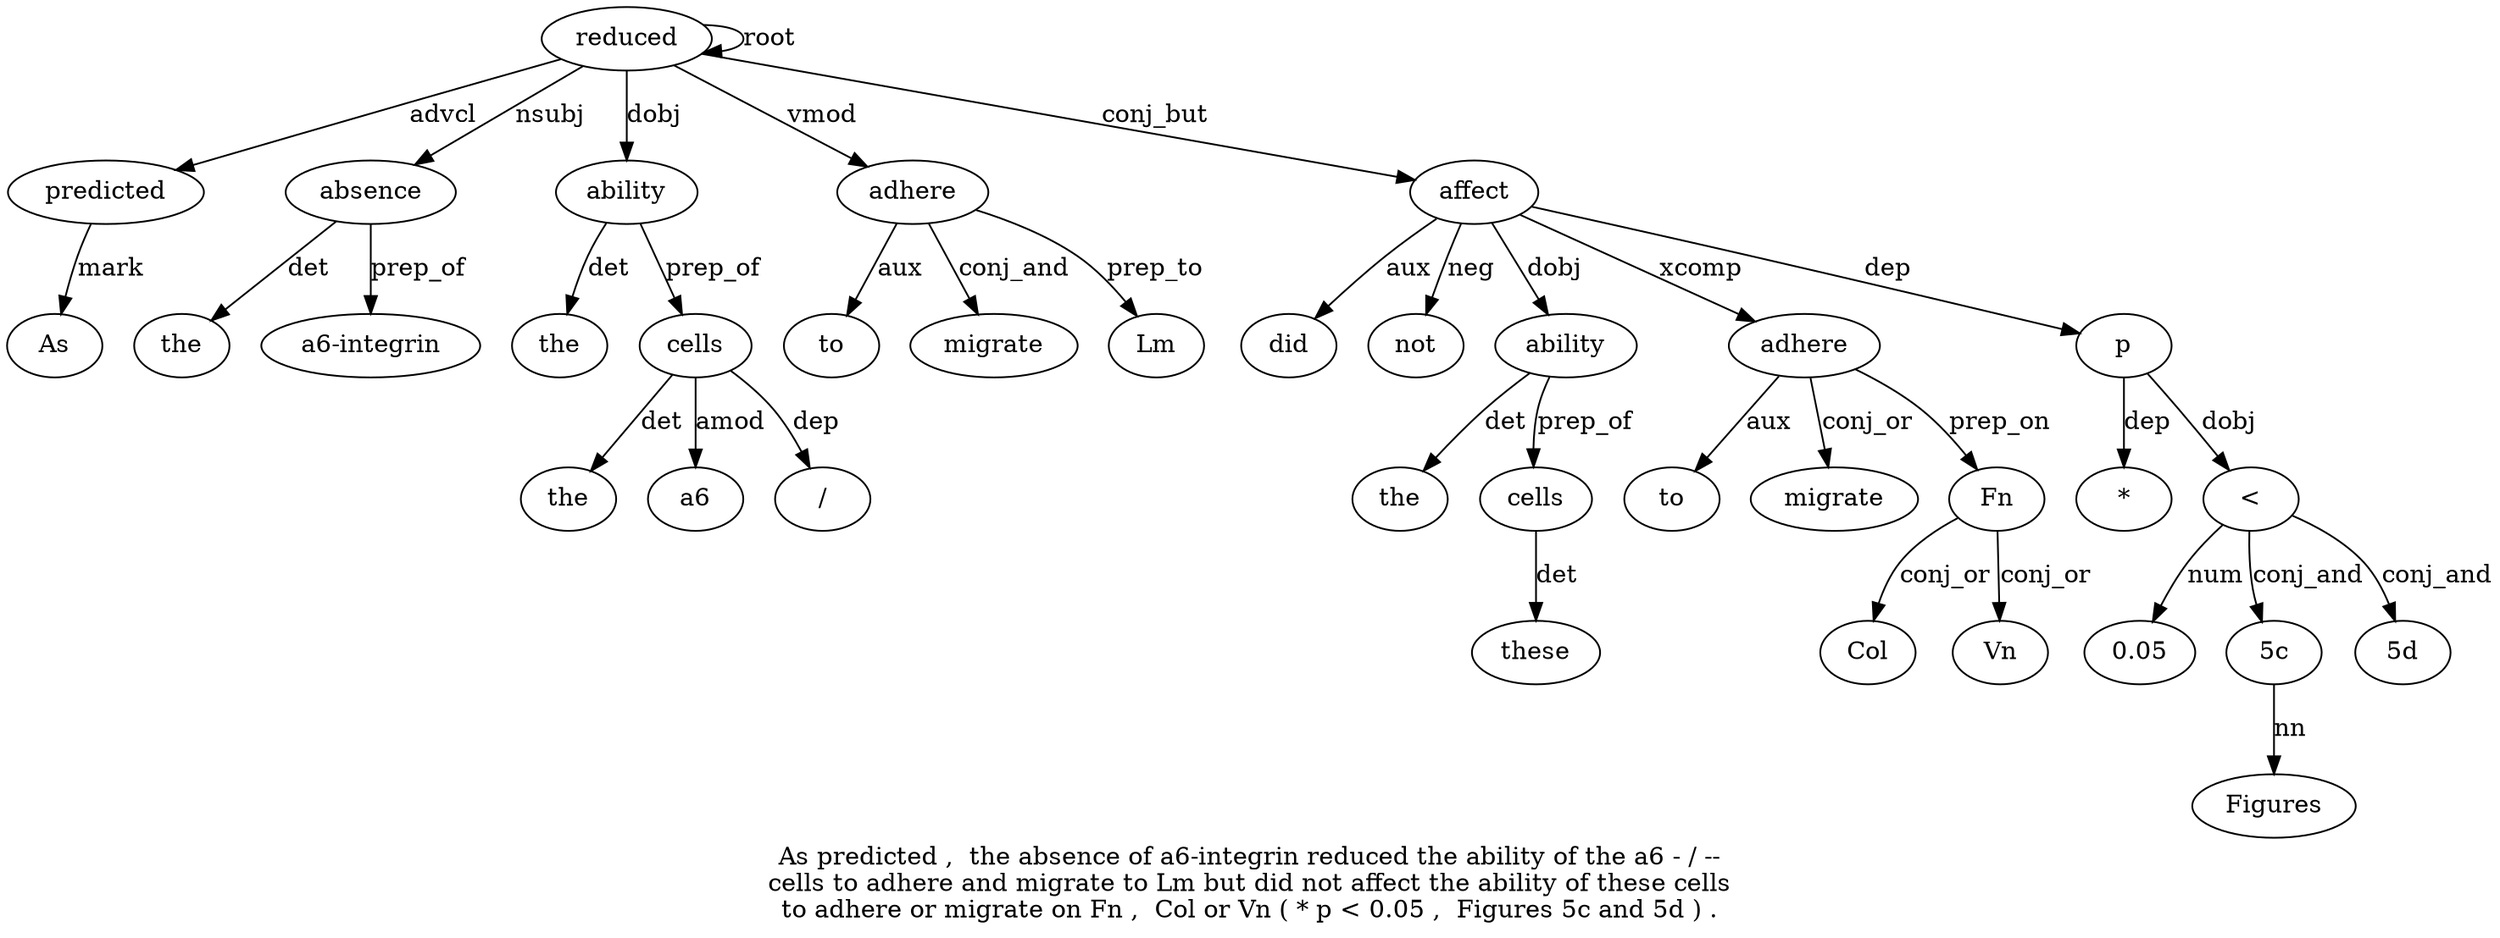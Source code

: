 digraph "As predicted ,  the absence of a6-integrin reduced the ability of the a6 - / -- cells to adhere and migrate to Lm but did not affect the ability of these cells to adhere or migrate on Fn ,  Col or Vn ( * p < 0.05 ,  Figures 5c and 5d ) ." {
label="As predicted ,  the absence of a6-integrin reduced the ability of the a6 - / --
cells to adhere and migrate to Lm but did not affect the ability of these cells
to adhere or migrate on Fn ,  Col or Vn ( * p < 0.05 ,  Figures 5c and 5d ) .";
predicted2 [style=filled, fillcolor=white, label=predicted];
As1 [style=filled, fillcolor=white, label=As];
predicted2 -> As1  [label=mark];
reduced8 [style=filled, fillcolor=white, label=reduced];
reduced8 -> predicted2  [label=advcl];
absence5 [style=filled, fillcolor=white, label=absence];
the4 [style=filled, fillcolor=white, label=the];
absence5 -> the4  [label=det];
reduced8 -> absence5  [label=nsubj];
"a6-integrin7" [style=filled, fillcolor=white, label="a6-integrin"];
absence5 -> "a6-integrin7"  [label=prep_of];
reduced8 -> reduced8  [label=root];
ability10 [style=filled, fillcolor=white, label=ability];
the9 [style=filled, fillcolor=white, label=the];
ability10 -> the9  [label=det];
reduced8 -> ability10  [label=dobj];
cells17 [style=filled, fillcolor=white, label=cells];
the12 [style=filled, fillcolor=white, label=the];
cells17 -> the12  [label=det];
a613 [style=filled, fillcolor=white, label=a6];
cells17 -> a613  [label=amod];
"/15" [style=filled, fillcolor=white, label="/"];
cells17 -> "/15"  [label=dep];
ability10 -> cells17  [label=prep_of];
adhere19 [style=filled, fillcolor=white, label=adhere];
to18 [style=filled, fillcolor=white, label=to];
adhere19 -> to18  [label=aux];
reduced8 -> adhere19  [label=vmod];
migrate21 [style=filled, fillcolor=white, label=migrate];
adhere19 -> migrate21  [label=conj_and];
Lm23 [style=filled, fillcolor=white, label=Lm];
adhere19 -> Lm23  [label=prep_to];
affect27 [style=filled, fillcolor=white, label=affect];
did25 [style=filled, fillcolor=white, label=did];
affect27 -> did25  [label=aux];
not26 [style=filled, fillcolor=white, label=not];
affect27 -> not26  [label=neg];
reduced8 -> affect27  [label=conj_but];
ability29 [style=filled, fillcolor=white, label=ability];
the28 [style=filled, fillcolor=white, label=the];
ability29 -> the28  [label=det];
affect27 -> ability29  [label=dobj];
cells32 [style=filled, fillcolor=white, label=cells];
these31 [style=filled, fillcolor=white, label=these];
cells32 -> these31  [label=det];
ability29 -> cells32  [label=prep_of];
adhere34 [style=filled, fillcolor=white, label=adhere];
to33 [style=filled, fillcolor=white, label=to];
adhere34 -> to33  [label=aux];
affect27 -> adhere34  [label=xcomp];
migrate36 [style=filled, fillcolor=white, label=migrate];
adhere34 -> migrate36  [label=conj_or];
Fn38 [style=filled, fillcolor=white, label=Fn];
adhere34 -> Fn38  [label=prep_on];
Col40 [style=filled, fillcolor=white, label=Col];
Fn38 -> Col40  [label=conj_or];
Vn42 [style=filled, fillcolor=white, label=Vn];
Fn38 -> Vn42  [label=conj_or];
p45 [style=filled, fillcolor=white, label=p];
"*44" [style=filled, fillcolor=white, label="*"];
p45 -> "*44"  [label=dep];
affect27 -> p45  [label=dep];
"<46" [style=filled, fillcolor=white, label="<"];
p45 -> "<46"  [label=dobj];
"0.0547" [style=filled, fillcolor=white, label="0.05"];
"<46" -> "0.0547"  [label=num];
"5c50" [style=filled, fillcolor=white, label="5c"];
Figures49 [style=filled, fillcolor=white, label=Figures];
"5c50" -> Figures49  [label=nn];
"<46" -> "5c50"  [label=conj_and];
"5d52" [style=filled, fillcolor=white, label="5d"];
"<46" -> "5d52"  [label=conj_and];
}
